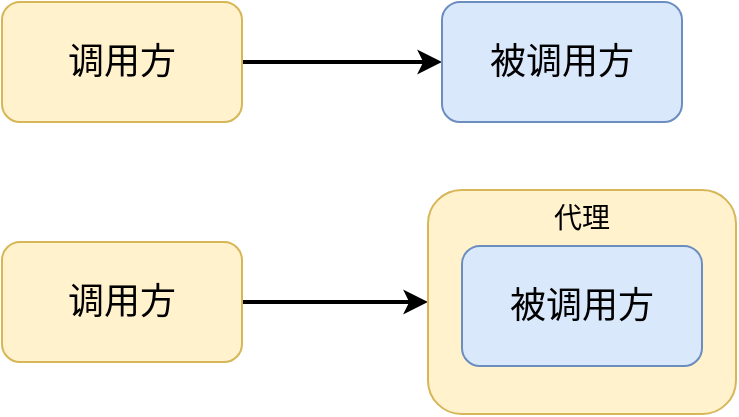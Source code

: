 <mxfile version="12.1.5" type="github" pages="1"><diagram id="kBKg-sM5yyIYKui6R67q" name="Page-1"><mxGraphModel dx="932" dy="480" grid="1" gridSize="10" guides="1" tooltips="1" connect="1" arrows="1" fold="1" page="1" pageScale="1" pageWidth="827" pageHeight="1169" math="0" shadow="0"><root><mxCell id="0"/><mxCell id="1" parent="0"/><mxCell id="Y6qebRr54mpl0NKgJUYI-4" style="edgeStyle=orthogonalEdgeStyle;rounded=0;orthogonalLoop=1;jettySize=auto;html=1;exitX=1;exitY=0.5;exitDx=0;exitDy=0;entryX=0;entryY=0.5;entryDx=0;entryDy=0;strokeWidth=2;" edge="1" parent="1" source="Y6qebRr54mpl0NKgJUYI-2" target="Y6qebRr54mpl0NKgJUYI-3"><mxGeometry relative="1" as="geometry"/></mxCell><mxCell id="Y6qebRr54mpl0NKgJUYI-2" value="&lt;font style=&quot;font-size: 18px&quot;&gt;调用方&lt;/font&gt;" style="rounded=1;whiteSpace=wrap;html=1;fillColor=#fff2cc;strokeColor=#d6b656;" vertex="1" parent="1"><mxGeometry x="140" y="170" width="120" height="60" as="geometry"/></mxCell><mxCell id="Y6qebRr54mpl0NKgJUYI-3" value="&lt;font style=&quot;font-size: 18px&quot;&gt;被调用方&lt;/font&gt;" style="rounded=1;whiteSpace=wrap;html=1;fillColor=#dae8fc;strokeColor=#6c8ebf;" vertex="1" parent="1"><mxGeometry x="360" y="170" width="120" height="60" as="geometry"/></mxCell><mxCell id="Y6qebRr54mpl0NKgJUYI-9" style="edgeStyle=orthogonalEdgeStyle;rounded=0;orthogonalLoop=1;jettySize=auto;html=1;exitX=1;exitY=0.5;exitDx=0;exitDy=0;entryX=0;entryY=0.5;entryDx=0;entryDy=0;strokeWidth=2;" edge="1" parent="1" source="Y6qebRr54mpl0NKgJUYI-6" target="Y6qebRr54mpl0NKgJUYI-8"><mxGeometry relative="1" as="geometry"/></mxCell><mxCell id="Y6qebRr54mpl0NKgJUYI-6" value="&lt;font style=&quot;font-size: 18px&quot;&gt;调用方&lt;/font&gt;" style="rounded=1;whiteSpace=wrap;html=1;fillColor=#fff2cc;strokeColor=#d6b656;" vertex="1" parent="1"><mxGeometry x="140" y="290" width="120" height="60" as="geometry"/></mxCell><mxCell id="Y6qebRr54mpl0NKgJUYI-8" value="" style="rounded=1;whiteSpace=wrap;html=1;fillColor=#fff2cc;strokeColor=#d6b656;" vertex="1" parent="1"><mxGeometry x="353" y="264" width="154" height="112" as="geometry"/></mxCell><mxCell id="Y6qebRr54mpl0NKgJUYI-7" value="&lt;font style=&quot;font-size: 18px&quot;&gt;被调用方&lt;/font&gt;" style="rounded=1;whiteSpace=wrap;html=1;fillColor=#dae8fc;strokeColor=#6c8ebf;" vertex="1" parent="1"><mxGeometry x="370" y="292" width="120" height="60" as="geometry"/></mxCell><mxCell id="Y6qebRr54mpl0NKgJUYI-11" value="&lt;font style=&quot;font-size: 14px&quot;&gt;代理&lt;/font&gt;" style="text;html=1;strokeColor=none;fillColor=none;align=center;verticalAlign=middle;whiteSpace=wrap;rounded=0;" vertex="1" parent="1"><mxGeometry x="410" y="268" width="40" height="20" as="geometry"/></mxCell></root></mxGraphModel></diagram></mxfile>